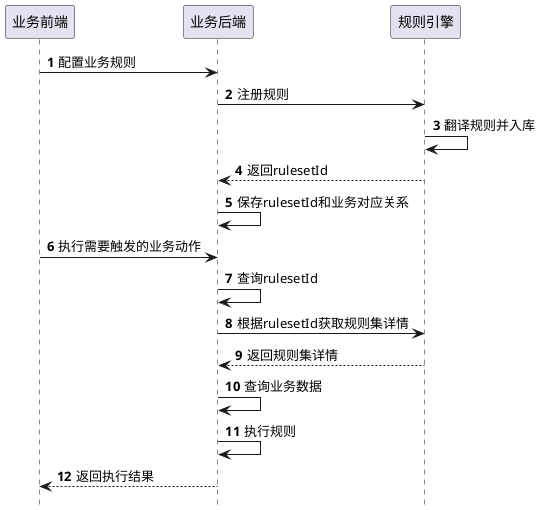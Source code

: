 @startuml
'https://plantuml.com/sequence-diagram

autonumber
hide footbox

业务前端 -> 业务后端: 配置业务规则
业务后端 -> 规则引擎: 注册规则
规则引擎 -> 规则引擎: 翻译规则并入库
业务后端 <-- 规则引擎: 返回rulesetId
业务后端 -> 业务后端: 保存rulesetId和业务对应关系

业务前端 -> 业务后端: 执行需要触发的业务动作
业务后端 -> 业务后端: 查询rulesetId
业务后端 -> 规则引擎: 根据rulesetId获取规则集详情
业务后端 <-- 规则引擎: 返回规则集详情
业务后端 -> 业务后端: 查询业务数据
业务后端 -> 业务后端: 执行规则
业务前端 <-- 业务后端: 返回执行结果

@enduml